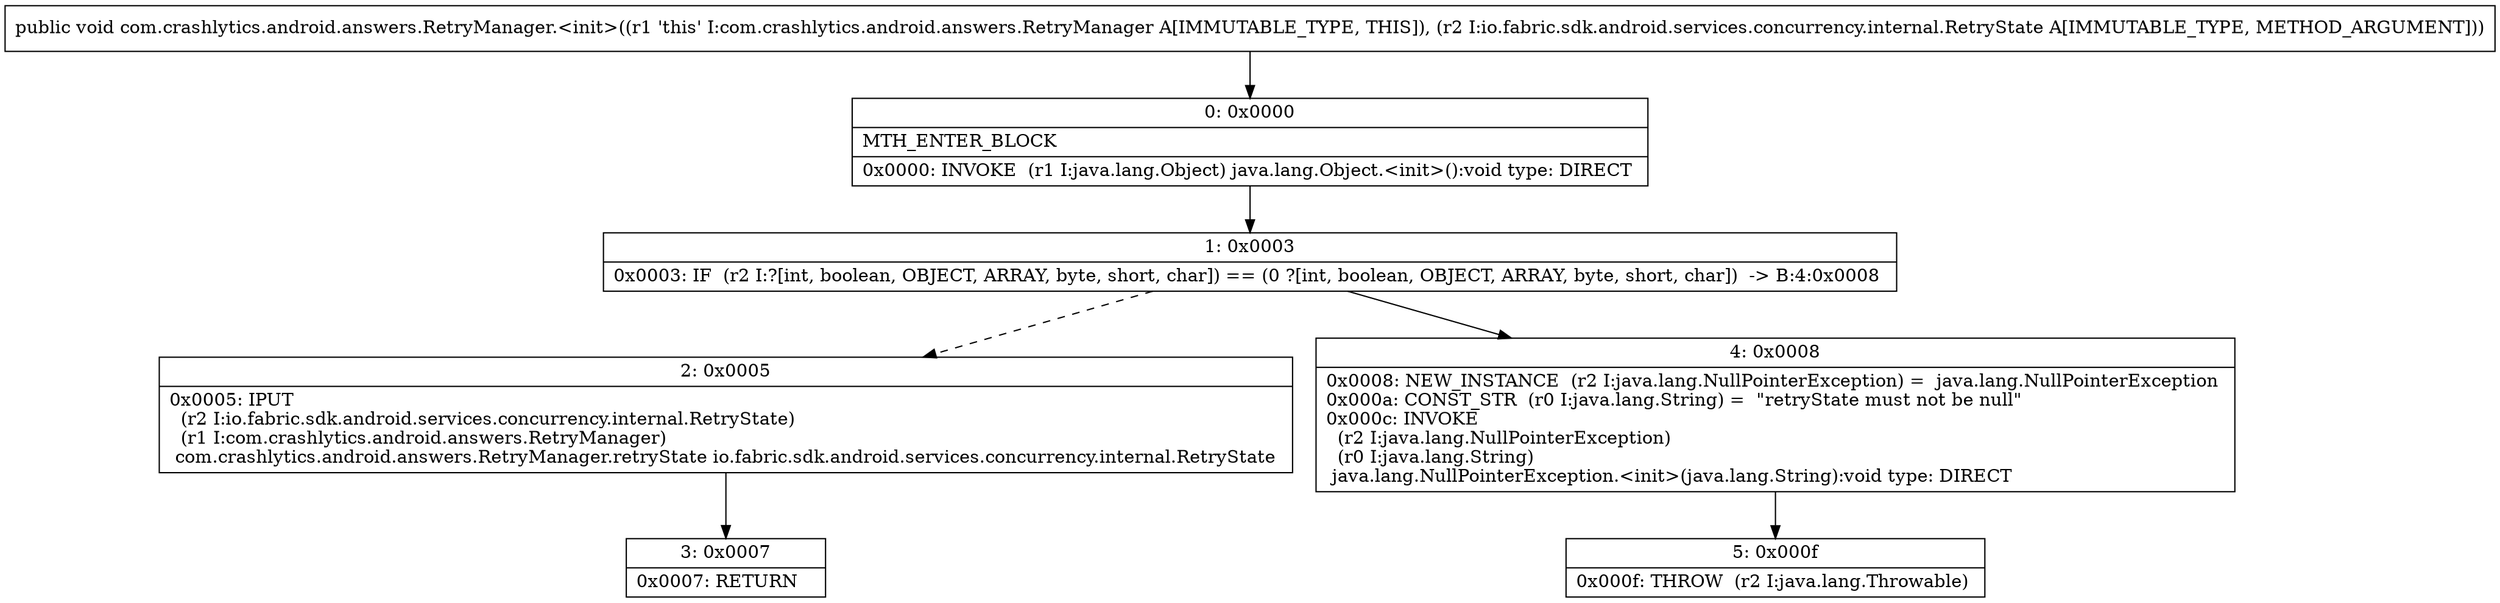 digraph "CFG forcom.crashlytics.android.answers.RetryManager.\<init\>(Lio\/fabric\/sdk\/android\/services\/concurrency\/internal\/RetryState;)V" {
Node_0 [shape=record,label="{0\:\ 0x0000|MTH_ENTER_BLOCK\l|0x0000: INVOKE  (r1 I:java.lang.Object) java.lang.Object.\<init\>():void type: DIRECT \l}"];
Node_1 [shape=record,label="{1\:\ 0x0003|0x0003: IF  (r2 I:?[int, boolean, OBJECT, ARRAY, byte, short, char]) == (0 ?[int, boolean, OBJECT, ARRAY, byte, short, char])  \-\> B:4:0x0008 \l}"];
Node_2 [shape=record,label="{2\:\ 0x0005|0x0005: IPUT  \l  (r2 I:io.fabric.sdk.android.services.concurrency.internal.RetryState)\l  (r1 I:com.crashlytics.android.answers.RetryManager)\l com.crashlytics.android.answers.RetryManager.retryState io.fabric.sdk.android.services.concurrency.internal.RetryState \l}"];
Node_3 [shape=record,label="{3\:\ 0x0007|0x0007: RETURN   \l}"];
Node_4 [shape=record,label="{4\:\ 0x0008|0x0008: NEW_INSTANCE  (r2 I:java.lang.NullPointerException) =  java.lang.NullPointerException \l0x000a: CONST_STR  (r0 I:java.lang.String) =  \"retryState must not be null\" \l0x000c: INVOKE  \l  (r2 I:java.lang.NullPointerException)\l  (r0 I:java.lang.String)\l java.lang.NullPointerException.\<init\>(java.lang.String):void type: DIRECT \l}"];
Node_5 [shape=record,label="{5\:\ 0x000f|0x000f: THROW  (r2 I:java.lang.Throwable) \l}"];
MethodNode[shape=record,label="{public void com.crashlytics.android.answers.RetryManager.\<init\>((r1 'this' I:com.crashlytics.android.answers.RetryManager A[IMMUTABLE_TYPE, THIS]), (r2 I:io.fabric.sdk.android.services.concurrency.internal.RetryState A[IMMUTABLE_TYPE, METHOD_ARGUMENT])) }"];
MethodNode -> Node_0;
Node_0 -> Node_1;
Node_1 -> Node_2[style=dashed];
Node_1 -> Node_4;
Node_2 -> Node_3;
Node_4 -> Node_5;
}

